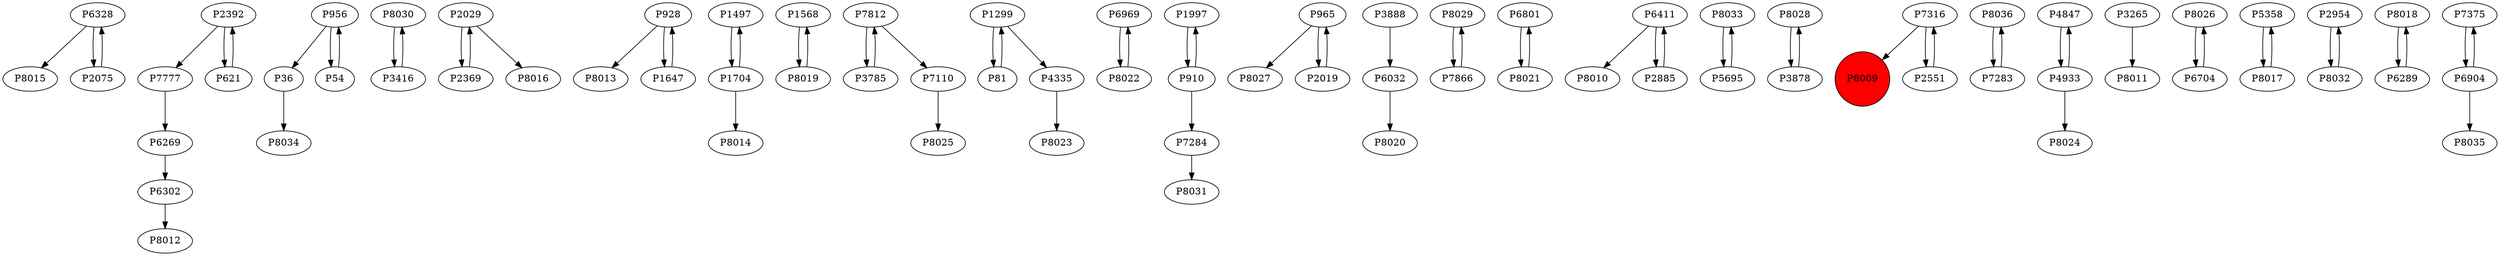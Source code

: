 digraph {
	P6328 -> P8015
	P2392 -> P7777
	P956 -> P36
	P956 -> P54
	P8030 -> P3416
	P2029 -> P2369
	P928 -> P8013
	P1497 -> P1704
	P928 -> P1647
	P54 -> P956
	P2392 -> P621
	P1568 -> P8019
	P1704 -> P1497
	P7812 -> P3785
	P1299 -> P81
	P7777 -> P6269
	P6969 -> P8022
	P3785 -> P7812
	P1299 -> P4335
	P1997 -> P910
	P36 -> P8034
	P965 -> P8027
	P6032 -> P8020
	P7812 -> P7110
	P8029 -> P7866
	P6801 -> P8021
	P1704 -> P8014
	P6269 -> P6302
	P6411 -> P8010
	P8033 -> P5695
	P2029 -> P8016
	P7866 -> P8029
	P7284 -> P8031
	P621 -> P2392
	P8021 -> P6801
	P8028 -> P3878
	P7316 -> P8009
	P2369 -> P2029
	P1647 -> P928
	P4335 -> P8023
	P8036 -> P7283
	P4847 -> P4933
	P910 -> P1997
	P3265 -> P8011
	P5695 -> P8033
	P965 -> P2019
	P2885 -> P6411
	P2019 -> P965
	P7316 -> P2551
	P2075 -> P6328
	P7110 -> P8025
	P81 -> P1299
	P7283 -> P8036
	P8026 -> P6704
	P910 -> P7284
	P4933 -> P8024
	P6302 -> P8012
	P6704 -> P8026
	P5358 -> P8017
	P8019 -> P1568
	P2954 -> P8032
	P8018 -> P6289
	P3888 -> P6032
	P6411 -> P2885
	P8032 -> P2954
	P3878 -> P8028
	P8017 -> P5358
	P6289 -> P8018
	P7375 -> P6904
	P3416 -> P8030
	P6904 -> P7375
	P6328 -> P2075
	P2551 -> P7316
	P8022 -> P6969
	P6904 -> P8035
	P4933 -> P4847
	P8009 [shape=circle]
	P8009 [style=filled]
	P8009 [fillcolor=red]
}